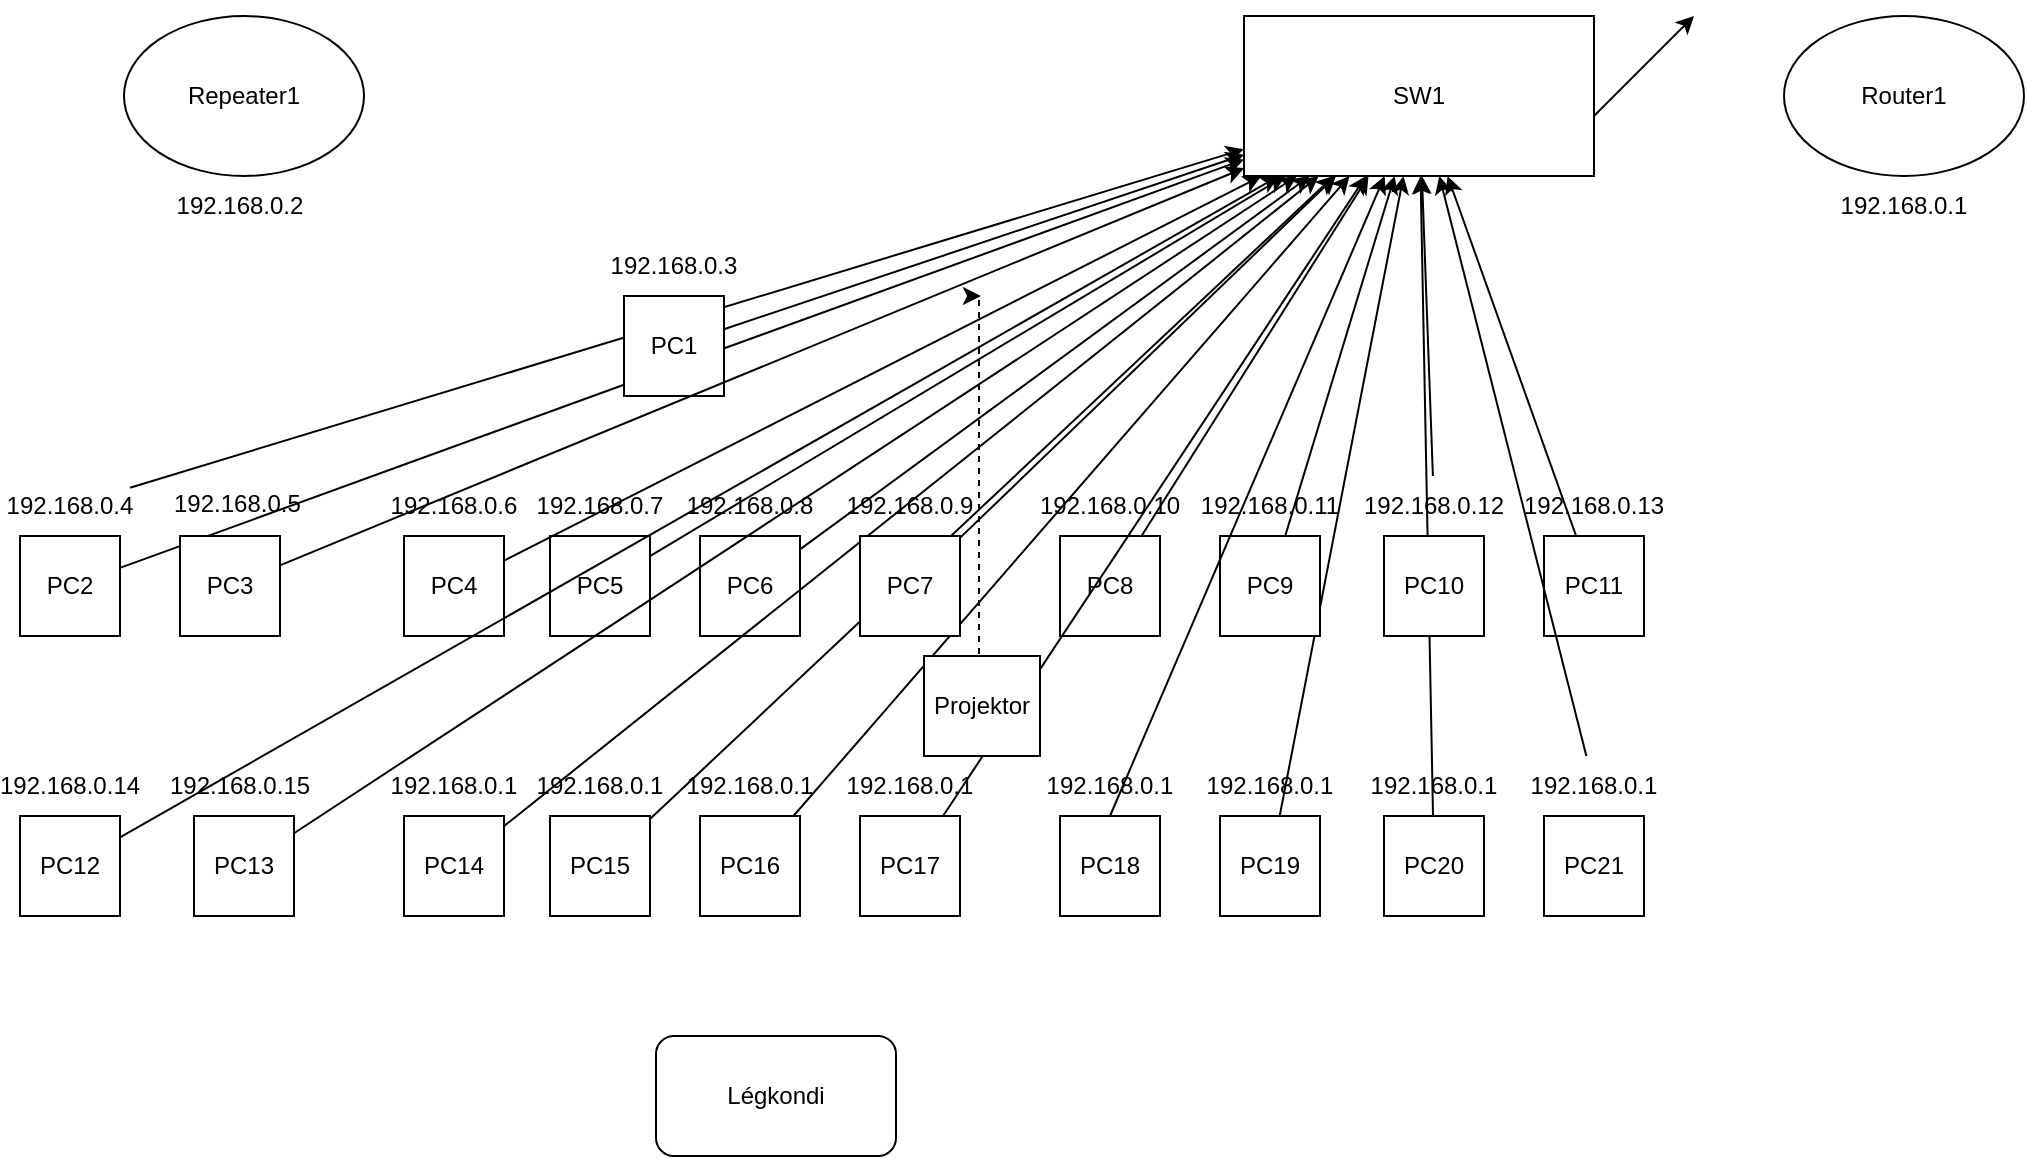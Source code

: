 <mxfile version="24.7.17">
  <diagram name="Page-1" id="rZXAK-LVOmlyO_TUPFwU">
    <mxGraphModel dx="1434" dy="844" grid="1" gridSize="10" guides="1" tooltips="1" connect="1" arrows="1" fold="1" page="1" pageScale="1" pageWidth="1100" pageHeight="850" math="0" shadow="0">
      <root>
        <mxCell id="0" />
        <mxCell id="1" parent="0" />
        <mxCell id="4OGUl7-qcucQh-Lw1urA-1" value="Légkondi" style="rounded=1;whiteSpace=wrap;html=1;verticalAlign=middle;strokeWidth=1;" parent="1" vertex="1">
          <mxGeometry x="346" y="520" width="120" height="60" as="geometry" />
        </mxCell>
        <mxCell id="DrP0ikOHBPH5aeGKssWz-21" style="edgeStyle=none;rounded=0;orthogonalLoop=1;jettySize=auto;html=1;verticalAlign=middle;strokeWidth=1;" parent="1" source="4OGUl7-qcucQh-Lw1urA-3" target="DrP0ikOHBPH5aeGKssWz-33" edge="1">
          <mxGeometry relative="1" as="geometry" />
        </mxCell>
        <mxCell id="4OGUl7-qcucQh-Lw1urA-3" value="PC2" style="whiteSpace=wrap;html=1;aspect=fixed;verticalAlign=middle;strokeWidth=1;" parent="1" vertex="1">
          <mxGeometry x="28" y="270" width="50" height="50" as="geometry" />
        </mxCell>
        <mxCell id="DrP0ikOHBPH5aeGKssWz-26" style="edgeStyle=none;rounded=0;orthogonalLoop=1;jettySize=auto;html=1;verticalAlign=middle;strokeWidth=1;" parent="1" source="4OGUl7-qcucQh-Lw1urA-9" target="DrP0ikOHBPH5aeGKssWz-33" edge="1">
          <mxGeometry relative="1" as="geometry">
            <mxPoint x="760" y="90" as="targetPoint" />
          </mxGeometry>
        </mxCell>
        <mxCell id="4OGUl7-qcucQh-Lw1urA-9" value="PC16" style="whiteSpace=wrap;html=1;aspect=fixed;verticalAlign=middle;strokeWidth=1;" parent="1" vertex="1">
          <mxGeometry x="368" y="410" width="50" height="50" as="geometry" />
        </mxCell>
        <mxCell id="DrP0ikOHBPH5aeGKssWz-17" style="edgeStyle=none;rounded=0;orthogonalLoop=1;jettySize=auto;html=1;verticalAlign=middle;strokeWidth=1;" parent="1" source="4OGUl7-qcucQh-Lw1urA-10" target="DrP0ikOHBPH5aeGKssWz-33" edge="1">
          <mxGeometry relative="1" as="geometry" />
        </mxCell>
        <mxCell id="4OGUl7-qcucQh-Lw1urA-10" value="PC6" style="whiteSpace=wrap;html=1;aspect=fixed;verticalAlign=middle;strokeWidth=1;" parent="1" vertex="1">
          <mxGeometry x="368" y="270" width="50" height="50" as="geometry" />
        </mxCell>
        <mxCell id="DrP0ikOHBPH5aeGKssWz-27" style="edgeStyle=none;rounded=0;orthogonalLoop=1;jettySize=auto;html=1;verticalAlign=middle;strokeWidth=1;" parent="1" source="4OGUl7-qcucQh-Lw1urA-11" target="DrP0ikOHBPH5aeGKssWz-33" edge="1">
          <mxGeometry relative="1" as="geometry">
            <mxPoint x="760" y="90" as="targetPoint" />
          </mxGeometry>
        </mxCell>
        <mxCell id="4OGUl7-qcucQh-Lw1urA-11" value="PC15" style="whiteSpace=wrap;html=1;aspect=fixed;verticalAlign=middle;strokeWidth=1;" parent="1" vertex="1">
          <mxGeometry x="293" y="410" width="50" height="50" as="geometry" />
        </mxCell>
        <mxCell id="DrP0ikOHBPH5aeGKssWz-18" style="edgeStyle=none;rounded=0;orthogonalLoop=1;jettySize=auto;html=1;verticalAlign=middle;strokeWidth=1;" parent="1" source="4OGUl7-qcucQh-Lw1urA-12" target="DrP0ikOHBPH5aeGKssWz-33" edge="1">
          <mxGeometry relative="1" as="geometry" />
        </mxCell>
        <mxCell id="4OGUl7-qcucQh-Lw1urA-12" value="PC5" style="whiteSpace=wrap;html=1;aspect=fixed;verticalAlign=middle;strokeWidth=1;" parent="1" vertex="1">
          <mxGeometry x="293" y="270" width="50" height="50" as="geometry" />
        </mxCell>
        <mxCell id="DrP0ikOHBPH5aeGKssWz-28" style="edgeStyle=none;rounded=0;orthogonalLoop=1;jettySize=auto;html=1;verticalAlign=middle;strokeWidth=1;" parent="1" source="4OGUl7-qcucQh-Lw1urA-13" target="DrP0ikOHBPH5aeGKssWz-33" edge="1">
          <mxGeometry relative="1" as="geometry" />
        </mxCell>
        <mxCell id="4OGUl7-qcucQh-Lw1urA-13" value="PC14" style="whiteSpace=wrap;html=1;aspect=fixed;verticalAlign=middle;strokeWidth=1;" parent="1" vertex="1">
          <mxGeometry x="220" y="410" width="50" height="50" as="geometry" />
        </mxCell>
        <mxCell id="DrP0ikOHBPH5aeGKssWz-19" style="edgeStyle=none;rounded=0;orthogonalLoop=1;jettySize=auto;html=1;verticalAlign=middle;strokeWidth=1;" parent="1" source="4OGUl7-qcucQh-Lw1urA-14" target="DrP0ikOHBPH5aeGKssWz-33" edge="1">
          <mxGeometry relative="1" as="geometry" />
        </mxCell>
        <mxCell id="4OGUl7-qcucQh-Lw1urA-14" value="PC4" style="whiteSpace=wrap;html=1;aspect=fixed;verticalAlign=middle;strokeWidth=1;" parent="1" vertex="1">
          <mxGeometry x="220" y="270" width="50" height="50" as="geometry" />
        </mxCell>
        <mxCell id="DrP0ikOHBPH5aeGKssWz-20" style="edgeStyle=none;rounded=0;orthogonalLoop=1;jettySize=auto;html=1;verticalAlign=middle;strokeWidth=1;" parent="1" source="lhjK6Gsh3o4vS1R0KWST-4" target="DrP0ikOHBPH5aeGKssWz-33" edge="1">
          <mxGeometry relative="1" as="geometry" />
        </mxCell>
        <mxCell id="4OGUl7-qcucQh-Lw1urA-15" value="PC3" style="whiteSpace=wrap;html=1;aspect=fixed;verticalAlign=middle;strokeWidth=1;" parent="1" vertex="1">
          <mxGeometry x="108" y="270" width="50" height="50" as="geometry" />
        </mxCell>
        <mxCell id="DrP0ikOHBPH5aeGKssWz-29" style="edgeStyle=none;rounded=0;orthogonalLoop=1;jettySize=auto;html=1;verticalAlign=middle;strokeWidth=1;" parent="1" source="4OGUl7-qcucQh-Lw1urA-16" target="DrP0ikOHBPH5aeGKssWz-33" edge="1">
          <mxGeometry relative="1" as="geometry" />
        </mxCell>
        <mxCell id="4OGUl7-qcucQh-Lw1urA-16" value="PC13" style="whiteSpace=wrap;html=1;aspect=fixed;verticalAlign=middle;strokeWidth=1;" parent="1" vertex="1">
          <mxGeometry x="115" y="410" width="50" height="50" as="geometry" />
        </mxCell>
        <mxCell id="DrP0ikOHBPH5aeGKssWz-30" style="edgeStyle=none;rounded=0;orthogonalLoop=1;jettySize=auto;html=1;verticalAlign=middle;strokeWidth=1;" parent="1" source="4OGUl7-qcucQh-Lw1urA-17" target="DrP0ikOHBPH5aeGKssWz-33" edge="1">
          <mxGeometry relative="1" as="geometry">
            <mxPoint x="760" y="90" as="targetPoint" />
          </mxGeometry>
        </mxCell>
        <mxCell id="4OGUl7-qcucQh-Lw1urA-17" value="PC12" style="whiteSpace=wrap;html=1;aspect=fixed;verticalAlign=middle;strokeWidth=1;" parent="1" vertex="1">
          <mxGeometry x="28" y="410" width="50" height="50" as="geometry" />
        </mxCell>
        <mxCell id="DrP0ikOHBPH5aeGKssWz-12" style="edgeStyle=none;rounded=0;orthogonalLoop=1;jettySize=auto;html=1;verticalAlign=middle;strokeWidth=1;" parent="1" source="4OGUl7-qcucQh-Lw1urA-18" target="DrP0ikOHBPH5aeGKssWz-33" edge="1">
          <mxGeometry relative="1" as="geometry" />
        </mxCell>
        <mxCell id="4OGUl7-qcucQh-Lw1urA-18" value="PC11" style="whiteSpace=wrap;html=1;aspect=fixed;verticalAlign=middle;strokeWidth=1;" parent="1" vertex="1">
          <mxGeometry x="790" y="270" width="50" height="50" as="geometry" />
        </mxCell>
        <mxCell id="DrP0ikOHBPH5aeGKssWz-23" style="edgeStyle=none;rounded=0;orthogonalLoop=1;jettySize=auto;html=1;verticalAlign=middle;strokeWidth=1;" parent="1" source="4OGUl7-qcucQh-Lw1urA-25" target="DrP0ikOHBPH5aeGKssWz-33" edge="1">
          <mxGeometry relative="1" as="geometry">
            <mxPoint x="760" y="90" as="targetPoint" />
          </mxGeometry>
        </mxCell>
        <mxCell id="4OGUl7-qcucQh-Lw1urA-25" value="PC20" style="whiteSpace=wrap;html=1;aspect=fixed;verticalAlign=middle;strokeWidth=1;" parent="1" vertex="1">
          <mxGeometry x="710" y="410" width="50" height="50" as="geometry" />
        </mxCell>
        <mxCell id="DrP0ikOHBPH5aeGKssWz-13" style="edgeStyle=none;rounded=0;orthogonalLoop=1;jettySize=auto;html=1;verticalAlign=middle;strokeWidth=1;" parent="1" source="lhjK6Gsh3o4vS1R0KWST-15" target="DrP0ikOHBPH5aeGKssWz-33" edge="1">
          <mxGeometry relative="1" as="geometry" />
        </mxCell>
        <mxCell id="4OGUl7-qcucQh-Lw1urA-26" value="PC10" style="whiteSpace=wrap;html=1;aspect=fixed;verticalAlign=middle;strokeWidth=1;" parent="1" vertex="1">
          <mxGeometry x="710" y="270" width="50" height="50" as="geometry" />
        </mxCell>
        <mxCell id="DrP0ikOHBPH5aeGKssWz-24" style="edgeStyle=none;rounded=0;orthogonalLoop=1;jettySize=auto;html=1;verticalAlign=middle;strokeWidth=1;" parent="1" source="4OGUl7-qcucQh-Lw1urA-27" target="DrP0ikOHBPH5aeGKssWz-33" edge="1">
          <mxGeometry relative="1" as="geometry">
            <mxPoint x="760" y="90" as="targetPoint" />
          </mxGeometry>
        </mxCell>
        <mxCell id="4OGUl7-qcucQh-Lw1urA-27" value="PC19" style="whiteSpace=wrap;html=1;aspect=fixed;verticalAlign=middle;strokeWidth=1;" parent="1" vertex="1">
          <mxGeometry x="628" y="410" width="50" height="50" as="geometry" />
        </mxCell>
        <mxCell id="DrP0ikOHBPH5aeGKssWz-14" style="edgeStyle=none;rounded=0;orthogonalLoop=1;jettySize=auto;html=1;verticalAlign=middle;strokeWidth=1;" parent="1" source="4OGUl7-qcucQh-Lw1urA-28" target="DrP0ikOHBPH5aeGKssWz-33" edge="1">
          <mxGeometry relative="1" as="geometry">
            <mxPoint x="760" y="80" as="targetPoint" />
          </mxGeometry>
        </mxCell>
        <mxCell id="4OGUl7-qcucQh-Lw1urA-28" value="PC9" style="whiteSpace=wrap;html=1;aspect=fixed;verticalAlign=middle;strokeWidth=1;" parent="1" vertex="1">
          <mxGeometry x="628" y="270" width="50" height="50" as="geometry" />
        </mxCell>
        <mxCell id="4OGUl7-qcucQh-Lw1urA-29" value="PC18" style="whiteSpace=wrap;html=1;aspect=fixed;verticalAlign=middle;strokeWidth=1;" parent="1" vertex="1">
          <mxGeometry x="548" y="410" width="50" height="50" as="geometry" />
        </mxCell>
        <mxCell id="DrP0ikOHBPH5aeGKssWz-15" style="edgeStyle=none;rounded=0;orthogonalLoop=1;jettySize=auto;html=1;verticalAlign=middle;strokeWidth=1;" parent="1" source="4OGUl7-qcucQh-Lw1urA-30" target="DrP0ikOHBPH5aeGKssWz-33" edge="1">
          <mxGeometry relative="1" as="geometry" />
        </mxCell>
        <mxCell id="4OGUl7-qcucQh-Lw1urA-30" value="PC8" style="whiteSpace=wrap;html=1;aspect=fixed;verticalAlign=middle;strokeWidth=1;" parent="1" vertex="1">
          <mxGeometry x="548" y="270" width="50" height="50" as="geometry" />
        </mxCell>
        <mxCell id="DrP0ikOHBPH5aeGKssWz-16" style="edgeStyle=none;rounded=0;orthogonalLoop=1;jettySize=auto;html=1;verticalAlign=middle;strokeWidth=1;" parent="1" source="4OGUl7-qcucQh-Lw1urA-31" target="DrP0ikOHBPH5aeGKssWz-33" edge="1">
          <mxGeometry relative="1" as="geometry" />
        </mxCell>
        <mxCell id="4OGUl7-qcucQh-Lw1urA-31" value="PC7" style="whiteSpace=wrap;html=1;aspect=fixed;verticalAlign=middle;strokeWidth=1;" parent="1" vertex="1">
          <mxGeometry x="448" y="270" width="50" height="50" as="geometry" />
        </mxCell>
        <mxCell id="DrP0ikOHBPH5aeGKssWz-25" style="edgeStyle=none;rounded=0;orthogonalLoop=1;jettySize=auto;html=1;verticalAlign=middle;strokeWidth=1;" parent="1" source="4OGUl7-qcucQh-Lw1urA-32" target="DrP0ikOHBPH5aeGKssWz-33" edge="1">
          <mxGeometry relative="1" as="geometry">
            <mxPoint x="760" y="90" as="targetPoint" />
          </mxGeometry>
        </mxCell>
        <mxCell id="4OGUl7-qcucQh-Lw1urA-32" value="PC17" style="whiteSpace=wrap;html=1;aspect=fixed;verticalAlign=middle;strokeWidth=1;" parent="1" vertex="1">
          <mxGeometry x="448" y="410" width="50" height="50" as="geometry" />
        </mxCell>
        <mxCell id="4OGUl7-qcucQh-Lw1urA-44" value="" style="edgeStyle=orthogonalEdgeStyle;rounded=0;orthogonalLoop=1;jettySize=auto;html=1;dashed=1;verticalAlign=middle;strokeWidth=1;" parent="1" edge="1">
          <mxGeometry relative="1" as="geometry">
            <mxPoint x="508.5" y="150" as="targetPoint" />
            <Array as="points">
              <mxPoint x="507.5" y="150" />
            </Array>
            <mxPoint x="508.5" y="340" as="sourcePoint" />
          </mxGeometry>
        </mxCell>
        <mxCell id="4OGUl7-qcucQh-Lw1urA-34" value="Projektor" style="rounded=0;whiteSpace=wrap;html=1;verticalAlign=middle;strokeWidth=1;" parent="1" vertex="1">
          <mxGeometry x="480" y="330" width="58" height="50" as="geometry" />
        </mxCell>
        <mxCell id="DrP0ikOHBPH5aeGKssWz-31" style="edgeStyle=none;rounded=0;orthogonalLoop=1;jettySize=auto;html=1;verticalAlign=middle;strokeWidth=1;" parent="1" source="4OGUl7-qcucQh-Lw1urA-41" target="DrP0ikOHBPH5aeGKssWz-33" edge="1">
          <mxGeometry relative="1" as="geometry" />
        </mxCell>
        <mxCell id="4OGUl7-qcucQh-Lw1urA-41" value="PC1" style="rounded=0;whiteSpace=wrap;html=1;verticalAlign=middle;strokeWidth=1;" parent="1" vertex="1">
          <mxGeometry x="330" y="150" width="50" height="50" as="geometry" />
        </mxCell>
        <mxCell id="DrP0ikOHBPH5aeGKssWz-22" style="edgeStyle=none;rounded=0;orthogonalLoop=1;jettySize=auto;html=1;verticalAlign=middle;strokeWidth=1;" parent="1" source="lhjK6Gsh3o4vS1R0KWST-33" target="DrP0ikOHBPH5aeGKssWz-33" edge="1">
          <mxGeometry relative="1" as="geometry" />
        </mxCell>
        <mxCell id="v2j3ebQpfwPw54tXddbb-8" value="PC21" style="rounded=0;whiteSpace=wrap;html=1;verticalAlign=middle;strokeWidth=1;" parent="1" vertex="1">
          <mxGeometry x="790" y="410" width="50" height="50" as="geometry" />
        </mxCell>
        <mxCell id="DrP0ikOHBPH5aeGKssWz-32" value="Repeater1" style="ellipse;whiteSpace=wrap;html=1;verticalAlign=middle;strokeWidth=1;" parent="1" vertex="1">
          <mxGeometry x="80" y="10" width="120" height="80" as="geometry" />
        </mxCell>
        <mxCell id="DrP0ikOHBPH5aeGKssWz-33" value="SW1" style="rounded=0;whiteSpace=wrap;html=1;verticalAlign=middle;strokeWidth=1;" parent="1" vertex="1">
          <mxGeometry x="640" y="10" width="175" height="80" as="geometry" />
        </mxCell>
        <mxCell id="lhjK6Gsh3o4vS1R0KWST-1" value="192.168.0.2" style="text;html=1;align=center;verticalAlign=middle;whiteSpace=wrap;rounded=0;" vertex="1" parent="1">
          <mxGeometry x="108" y="90" width="60" height="30" as="geometry" />
        </mxCell>
        <mxCell id="lhjK6Gsh3o4vS1R0KWST-2" value="192.168.0.1" style="text;html=1;align=center;verticalAlign=middle;whiteSpace=wrap;rounded=0;" vertex="1" parent="1">
          <mxGeometry x="940" y="90" width="60" height="30" as="geometry" />
        </mxCell>
        <mxCell id="lhjK6Gsh3o4vS1R0KWST-3" value="192.168.0.3" style="text;html=1;align=center;verticalAlign=middle;whiteSpace=wrap;rounded=0;" vertex="1" parent="1">
          <mxGeometry x="325" y="120" width="60" height="30" as="geometry" />
        </mxCell>
        <mxCell id="lhjK6Gsh3o4vS1R0KWST-5" value="" style="edgeStyle=none;rounded=0;orthogonalLoop=1;jettySize=auto;html=1;verticalAlign=middle;strokeWidth=1;" edge="1" parent="1" source="4OGUl7-qcucQh-Lw1urA-15" target="DrP0ikOHBPH5aeGKssWz-33">
          <mxGeometry relative="1" as="geometry">
            <mxPoint x="158" y="285" as="sourcePoint" />
            <mxPoint x="640" y="86" as="targetPoint" />
          </mxGeometry>
        </mxCell>
        <mxCell id="lhjK6Gsh3o4vS1R0KWST-4" value="192.168.0.4" style="text;html=1;align=center;verticalAlign=middle;whiteSpace=wrap;rounded=0;" vertex="1" parent="1">
          <mxGeometry x="23" y="240" width="60" height="30" as="geometry" />
        </mxCell>
        <mxCell id="lhjK6Gsh3o4vS1R0KWST-7" value="&lt;span style=&quot;text-align: center;&quot;&gt;192.168.0.5&lt;/span&gt;" style="text;whiteSpace=wrap;html=1;" vertex="1" parent="1">
          <mxGeometry x="103" y="240" width="60" height="30" as="geometry" />
        </mxCell>
        <mxCell id="lhjK6Gsh3o4vS1R0KWST-8" value="192.168.0.6" style="text;html=1;align=center;verticalAlign=middle;whiteSpace=wrap;rounded=0;" vertex="1" parent="1">
          <mxGeometry x="215" y="240" width="60" height="30" as="geometry" />
        </mxCell>
        <mxCell id="lhjK6Gsh3o4vS1R0KWST-9" value="192.168.0.7" style="text;html=1;align=center;verticalAlign=middle;whiteSpace=wrap;rounded=0;" vertex="1" parent="1">
          <mxGeometry x="288" y="240" width="60" height="30" as="geometry" />
        </mxCell>
        <mxCell id="lhjK6Gsh3o4vS1R0KWST-10" value="192.168.0.8" style="text;html=1;align=center;verticalAlign=middle;whiteSpace=wrap;rounded=0;" vertex="1" parent="1">
          <mxGeometry x="363" y="240" width="60" height="30" as="geometry" />
        </mxCell>
        <mxCell id="lhjK6Gsh3o4vS1R0KWST-11" value="192.168.0.9" style="text;html=1;align=center;verticalAlign=middle;whiteSpace=wrap;rounded=0;" vertex="1" parent="1">
          <mxGeometry x="443" y="240" width="60" height="30" as="geometry" />
        </mxCell>
        <mxCell id="lhjK6Gsh3o4vS1R0KWST-12" value="192.168.0.10" style="text;html=1;align=center;verticalAlign=middle;whiteSpace=wrap;rounded=0;" vertex="1" parent="1">
          <mxGeometry x="543" y="240" width="60" height="30" as="geometry" />
        </mxCell>
        <mxCell id="lhjK6Gsh3o4vS1R0KWST-13" value="Router1" style="ellipse;whiteSpace=wrap;html=1;" vertex="1" parent="1">
          <mxGeometry x="910" y="10" width="120" height="80" as="geometry" />
        </mxCell>
        <mxCell id="lhjK6Gsh3o4vS1R0KWST-14" value="192.168.0.11" style="text;html=1;align=center;verticalAlign=middle;whiteSpace=wrap;rounded=0;" vertex="1" parent="1">
          <mxGeometry x="623" y="240" width="60" height="30" as="geometry" />
        </mxCell>
        <mxCell id="lhjK6Gsh3o4vS1R0KWST-16" value="" style="edgeStyle=none;rounded=0;orthogonalLoop=1;jettySize=auto;html=1;verticalAlign=middle;strokeWidth=1;" edge="1" parent="1" source="4OGUl7-qcucQh-Lw1urA-26" target="lhjK6Gsh3o4vS1R0KWST-15">
          <mxGeometry relative="1" as="geometry">
            <mxPoint x="734" y="270" as="sourcePoint" />
            <mxPoint x="729" y="90" as="targetPoint" />
          </mxGeometry>
        </mxCell>
        <mxCell id="lhjK6Gsh3o4vS1R0KWST-15" value="192.168.0.12" style="text;html=1;align=center;verticalAlign=middle;whiteSpace=wrap;rounded=0;" vertex="1" parent="1">
          <mxGeometry x="705" y="240" width="60" height="30" as="geometry" />
        </mxCell>
        <mxCell id="lhjK6Gsh3o4vS1R0KWST-18" value="" style="edgeStyle=none;rounded=0;orthogonalLoop=1;jettySize=auto;html=1;verticalAlign=middle;strokeWidth=1;" edge="1" parent="1" source="4OGUl7-qcucQh-Lw1urA-18" target="lhjK6Gsh3o4vS1R0KWST-17">
          <mxGeometry relative="1" as="geometry">
            <mxPoint x="806" y="270" as="sourcePoint" />
            <mxPoint x="742" y="90" as="targetPoint" />
          </mxGeometry>
        </mxCell>
        <mxCell id="lhjK6Gsh3o4vS1R0KWST-17" value="192.168.0.13" style="text;html=1;align=center;verticalAlign=middle;whiteSpace=wrap;rounded=0;" vertex="1" parent="1">
          <mxGeometry x="785" y="240" width="60" height="30" as="geometry" />
        </mxCell>
        <mxCell id="lhjK6Gsh3o4vS1R0KWST-19" value="192.168.0.14" style="text;html=1;align=center;verticalAlign=middle;whiteSpace=wrap;rounded=0;" vertex="1" parent="1">
          <mxGeometry x="23" y="380" width="60" height="30" as="geometry" />
        </mxCell>
        <mxCell id="lhjK6Gsh3o4vS1R0KWST-20" value="192.168.0.15" style="text;html=1;align=center;verticalAlign=middle;whiteSpace=wrap;rounded=0;" vertex="1" parent="1">
          <mxGeometry x="108" y="380" width="60" height="30" as="geometry" />
        </mxCell>
        <mxCell id="lhjK6Gsh3o4vS1R0KWST-21" value="192.168.0.1" style="text;html=1;align=center;verticalAlign=middle;whiteSpace=wrap;rounded=0;" vertex="1" parent="1">
          <mxGeometry x="215" y="380" width="60" height="30" as="geometry" />
        </mxCell>
        <mxCell id="lhjK6Gsh3o4vS1R0KWST-22" value="192.168.0.1" style="text;html=1;align=center;verticalAlign=middle;whiteSpace=wrap;rounded=0;" vertex="1" parent="1">
          <mxGeometry x="288" y="380" width="60" height="30" as="geometry" />
        </mxCell>
        <mxCell id="lhjK6Gsh3o4vS1R0KWST-23" value="192.168.0.1" style="text;html=1;align=center;verticalAlign=middle;whiteSpace=wrap;rounded=0;" vertex="1" parent="1">
          <mxGeometry x="363" y="380" width="60" height="30" as="geometry" />
        </mxCell>
        <mxCell id="lhjK6Gsh3o4vS1R0KWST-24" value="192.168.0.1" style="text;html=1;align=center;verticalAlign=middle;whiteSpace=wrap;rounded=0;" vertex="1" parent="1">
          <mxGeometry x="443" y="380" width="60" height="30" as="geometry" />
        </mxCell>
        <mxCell id="lhjK6Gsh3o4vS1R0KWST-25" value="192.168.0.1" style="text;html=1;align=center;verticalAlign=middle;whiteSpace=wrap;rounded=0;" vertex="1" parent="1">
          <mxGeometry x="543" y="380" width="60" height="30" as="geometry" />
        </mxCell>
        <mxCell id="lhjK6Gsh3o4vS1R0KWST-27" value="" style="edgeStyle=none;rounded=0;orthogonalLoop=1;jettySize=auto;html=1;verticalAlign=middle;strokeWidth=1;" edge="1" parent="1" source="4OGUl7-qcucQh-Lw1urA-27" target="lhjK6Gsh3o4vS1R0KWST-26">
          <mxGeometry relative="1" as="geometry">
            <mxPoint x="720" y="90" as="targetPoint" />
            <mxPoint x="658" y="410" as="sourcePoint" />
          </mxGeometry>
        </mxCell>
        <mxCell id="lhjK6Gsh3o4vS1R0KWST-26" value="192.168.0.1" style="text;html=1;align=center;verticalAlign=middle;whiteSpace=wrap;rounded=0;" vertex="1" parent="1">
          <mxGeometry x="623" y="380" width="60" height="30" as="geometry" />
        </mxCell>
        <mxCell id="lhjK6Gsh3o4vS1R0KWST-31" value="" style="endArrow=classic;html=1;rounded=0;exitX=0.5;exitY=1;exitDx=0;exitDy=0;" edge="1" parent="1" source="lhjK6Gsh3o4vS1R0KWST-25" target="DrP0ikOHBPH5aeGKssWz-33">
          <mxGeometry width="50" height="50" relative="1" as="geometry">
            <mxPoint x="550" y="380" as="sourcePoint" />
            <mxPoint x="600" y="330" as="targetPoint" />
          </mxGeometry>
        </mxCell>
        <mxCell id="lhjK6Gsh3o4vS1R0KWST-32" value="192.168.0.1" style="text;html=1;align=center;verticalAlign=middle;whiteSpace=wrap;rounded=0;" vertex="1" parent="1">
          <mxGeometry x="705" y="380" width="60" height="30" as="geometry" />
        </mxCell>
        <mxCell id="lhjK6Gsh3o4vS1R0KWST-34" value="" style="edgeStyle=none;rounded=0;orthogonalLoop=1;jettySize=auto;html=1;verticalAlign=middle;strokeWidth=1;" edge="1" parent="1" source="v2j3ebQpfwPw54tXddbb-8" target="lhjK6Gsh3o4vS1R0KWST-33">
          <mxGeometry relative="1" as="geometry">
            <mxPoint x="809" y="410" as="sourcePoint" />
            <mxPoint x="737" y="90" as="targetPoint" />
          </mxGeometry>
        </mxCell>
        <mxCell id="lhjK6Gsh3o4vS1R0KWST-33" value="192.168.0.1" style="text;html=1;align=center;verticalAlign=middle;whiteSpace=wrap;rounded=0;" vertex="1" parent="1">
          <mxGeometry x="785" y="380" width="60" height="30" as="geometry" />
        </mxCell>
        <mxCell id="lhjK6Gsh3o4vS1R0KWST-35" value="" style="endArrow=classic;html=1;rounded=0;" edge="1" parent="1">
          <mxGeometry width="50" height="50" relative="1" as="geometry">
            <mxPoint x="815" y="60" as="sourcePoint" />
            <mxPoint x="865" y="10" as="targetPoint" />
          </mxGeometry>
        </mxCell>
      </root>
    </mxGraphModel>
  </diagram>
</mxfile>
